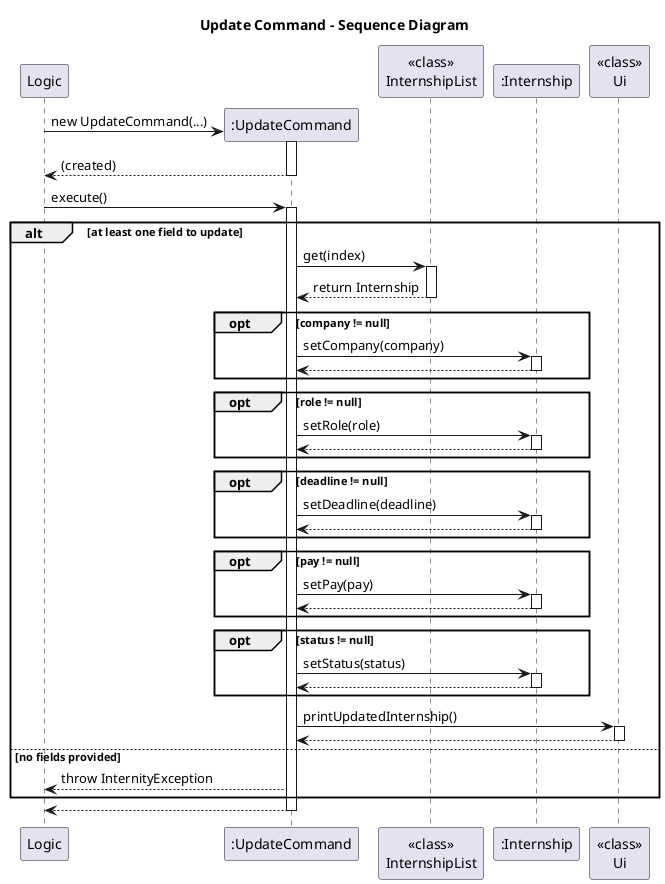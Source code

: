 @startuml
title Update Command - Sequence Diagram

participant Logic
create ":UpdateCommand" as UC
participant "<<class>>\nInternshipList" as IL
participant ":Internship" as IN
participant "<<class>>\nUi" as Ui

Logic -> UC**: new UpdateCommand(...)
activate UC
return (created)

Logic -> UC: execute()
activate UC

alt at least one field to update
    UC -> IL: get(index)
    activate IL
    IL --> UC : return Internship
    deactivate IL

    opt company != null
        UC -> IN: setCompany(company)
        activate IN
        IN --> UC
        deactivate IN
    end

    opt role != null
        UC -> IN: setRole(role)
        activate IN
        IN --> UC
        deactivate IN
    end

    opt deadline != null
        UC -> IN: setDeadline(deadline)
        activate IN
        IN --> UC
        deactivate IN
    end

    opt pay != null
        UC -> IN: setPay(pay)
        activate IN
        IN --> UC
        deactivate IN
    end

    opt status != null
        UC -> IN: setStatus(status)
        activate IN
        IN --> UC
        deactivate IN
    end

    UC -> Ui: printUpdatedInternship()
    activate Ui
    Ui --> UC
    deactivate Ui

else no fields provided
    UC --> Logic: throw InternityException
end

UC --> Logic
deactivate UC
@enduml